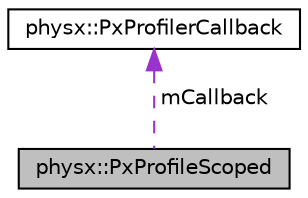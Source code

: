 digraph "physx::PxProfileScoped"
{
  edge [fontname="Helvetica",fontsize="10",labelfontname="Helvetica",labelfontsize="10"];
  node [fontname="Helvetica",fontsize="10",shape=record];
  Node1 [label="physx::PxProfileScoped",height=0.2,width=0.4,color="black", fillcolor="grey75", style="filled", fontcolor="black"];
  Node2 -> Node1 [dir="back",color="darkorchid3",fontsize="10",style="dashed",label=" mCallback" ,fontname="Helvetica"];
  Node2 [label="physx::PxProfilerCallback",height=0.2,width=0.4,color="black", fillcolor="white", style="filled",URL="$classphysx_1_1PxProfilerCallback.html",tooltip="The pure virtual callback interface for general purpose instrumentation and profiling of GameWorks mo..."];
}

